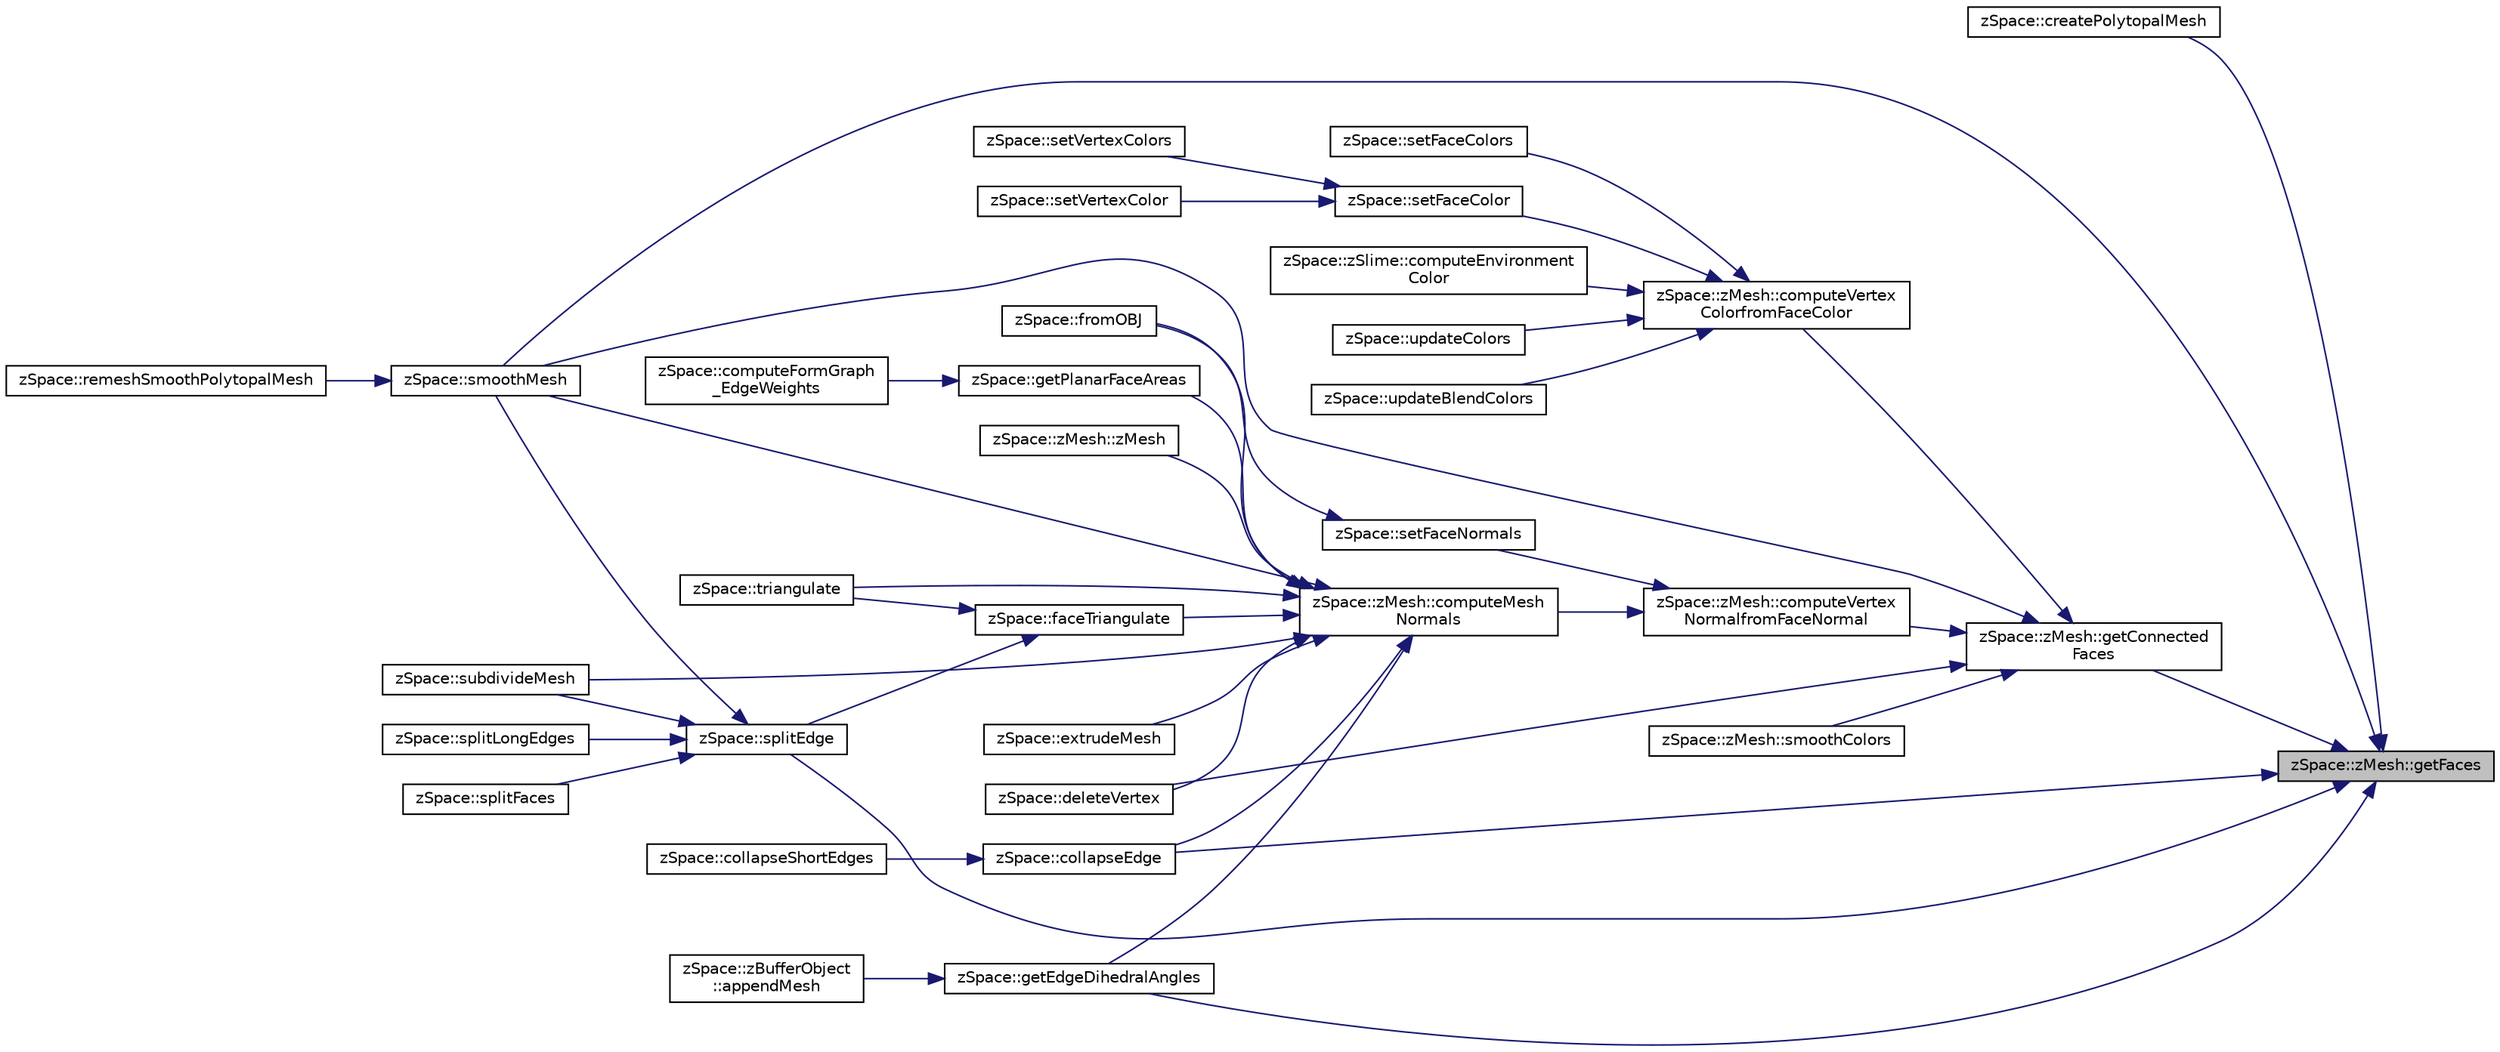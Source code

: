 digraph "zSpace::zMesh::getFaces"
{
 // LATEX_PDF_SIZE
  edge [fontname="Helvetica",fontsize="10",labelfontname="Helvetica",labelfontsize="10"];
  node [fontname="Helvetica",fontsize="10",shape=record];
  rankdir="RL";
  Node327 [label="zSpace::zMesh::getFaces",height=0.2,width=0.4,color="black", fillcolor="grey75", style="filled", fontcolor="black",tooltip="This method gets the faces attached to input zEdge."];
  Node327 -> Node328 [dir="back",color="midnightblue",fontsize="10",style="solid",fontname="Helvetica"];
  Node328 [label="zSpace::createPolytopalMesh",height=0.2,width=0.4,color="black", fillcolor="white", style="filled",URL="$group__z_polytopal.html#gaf251bb68cd900abe02f923fa4f54686c",tooltip="This method creates the polytopal mesh based on the input volume mesh and its center line graph."];
  Node327 -> Node329 [dir="back",color="midnightblue",fontsize="10",style="solid",fontname="Helvetica"];
  Node329 [label="zSpace::zMesh::getConnected\lFaces",height=0.2,width=0.4,color="black", fillcolor="white", style="filled",URL="$classz_space_1_1z_mesh.html#af37006a17bd4e6945860281a4cbef861",tooltip="This method gets the faces connected to input zVertex or zFace."];
  Node329 -> Node330 [dir="back",color="midnightblue",fontsize="10",style="solid",fontname="Helvetica"];
  Node330 [label="zSpace::zMesh::computeVertex\lColorfromFaceColor",height=0.2,width=0.4,color="black", fillcolor="white", style="filled",URL="$classz_space_1_1z_mesh.html#ae519ccec31ffee9fa16596724e04130c",tooltip="This method computes the vertex colors based on the face colors."];
  Node330 -> Node331 [dir="back",color="midnightblue",fontsize="10",style="solid",fontname="Helvetica"];
  Node331 [label="zSpace::zSlime::computeEnvironment\lColor",height=0.2,width=0.4,color="black", fillcolor="white", style="filled",URL="$classz_space_1_1z_slime.html#ade21722b5fa86c56ba25f733e060c79f",tooltip="This method computes the color value of each cell in the environment based on chemical A or agent occ..."];
  Node330 -> Node332 [dir="back",color="midnightblue",fontsize="10",style="solid",fontname="Helvetica"];
  Node332 [label="zSpace::updateColors",height=0.2,width=0.4,color="black", fillcolor="white", style="filled",URL="$group__z_field2_d_utilities.html#ga2b8f595bd1fccaa3086c7d841f3137c7",tooltip="This method updates the color values of the field mesh based on the scalar values...."];
  Node330 -> Node333 [dir="back",color="midnightblue",fontsize="10",style="solid",fontname="Helvetica"];
  Node333 [label="zSpace::updateBlendColors",height=0.2,width=0.4,color="black", fillcolor="white", style="filled",URL="$group__z_field2_d_utilities.html#ga98c941196d269404150977048849513f",tooltip="This method updates the color values of the field mesh based on the scalar values."];
  Node330 -> Node334 [dir="back",color="midnightblue",fontsize="10",style="solid",fontname="Helvetica"];
  Node334 [label="zSpace::setFaceColor",height=0.2,width=0.4,color="black", fillcolor="white", style="filled",URL="$group__z_mesh_utilities.html#ga3dc508ddd0979a3c05704b3a5f8c724e",tooltip="This method sets face color of all the faces to the input color."];
  Node334 -> Node335 [dir="back",color="midnightblue",fontsize="10",style="solid",fontname="Helvetica"];
  Node335 [label="zSpace::setVertexColor",height=0.2,width=0.4,color="black", fillcolor="white", style="filled",URL="$group__z_mesh_utilities.html#ga350a2d9332ce16b822a5169320a789a9",tooltip="This method sets vertex color of all the vertices to the input color."];
  Node334 -> Node336 [dir="back",color="midnightblue",fontsize="10",style="solid",fontname="Helvetica"];
  Node336 [label="zSpace::setVertexColors",height=0.2,width=0.4,color="black", fillcolor="white", style="filled",URL="$group__z_mesh_utilities.html#ga7eea2e4cbed233677f01622bbb290ba7",tooltip="This method sets vertex color of all the vertices with the input color contatiner."];
  Node330 -> Node337 [dir="back",color="midnightblue",fontsize="10",style="solid",fontname="Helvetica"];
  Node337 [label="zSpace::setFaceColors",height=0.2,width=0.4,color="black", fillcolor="white", style="filled",URL="$group__z_mesh_utilities.html#ga46a15e7c994f4fb6a25f8e7cd111e536",tooltip="This method sets face color of all the faces to the input color contatiner."];
  Node329 -> Node338 [dir="back",color="midnightblue",fontsize="10",style="solid",fontname="Helvetica"];
  Node338 [label="zSpace::zMesh::smoothColors",height=0.2,width=0.4,color="black", fillcolor="white", style="filled",URL="$classz_space_1_1z_mesh.html#a63e68abd857c24a63ad06d426b112d11",tooltip="This method smoothens the color attributes."];
  Node329 -> Node339 [dir="back",color="midnightblue",fontsize="10",style="solid",fontname="Helvetica"];
  Node339 [label="zSpace::zMesh::computeVertex\lNormalfromFaceNormal",height=0.2,width=0.4,color="black", fillcolor="white", style="filled",URL="$classz_space_1_1z_mesh.html#ac27b3838590a838a11243e4fd6ad0b6d",tooltip="This method computes the vertex normals based on the face normals."];
  Node339 -> Node340 [dir="back",color="midnightblue",fontsize="10",style="solid",fontname="Helvetica"];
  Node340 [label="zSpace::zMesh::computeMesh\lNormals",height=0.2,width=0.4,color="black", fillcolor="white", style="filled",URL="$classz_space_1_1z_mesh.html#a42be75e01f9b3704fcc85fd745952b22",tooltip="This method computes the normals assoicated with vertices and polygon faces ."];
  Node340 -> Node341 [dir="back",color="midnightblue",fontsize="10",style="solid",fontname="Helvetica"];
  Node341 [label="zSpace::zMesh::zMesh",height=0.2,width=0.4,color="black", fillcolor="white", style="filled",URL="$classz_space_1_1z_mesh.html#a127de8a508706826cc4a537ad7a1cc9c",tooltip="Overloaded constructor."];
  Node340 -> Node342 [dir="back",color="midnightblue",fontsize="10",style="solid",fontname="Helvetica"];
  Node342 [label="zSpace::faceTriangulate",height=0.2,width=0.4,color="black", fillcolor="white", style="filled",URL="$group__z_mesh_modifiers.html#ga436ab6f006de6e8dcd08c030fed4feb1",tooltip="This method triangulates the input face of the mesh."];
  Node342 -> Node343 [dir="back",color="midnightblue",fontsize="10",style="solid",fontname="Helvetica"];
  Node343 [label="zSpace::triangulate",height=0.2,width=0.4,color="black", fillcolor="white", style="filled",URL="$group__z_mesh_modifiers.html#ga75ee8f140a3311506a932b866523a1de",tooltip="This method triangulates the input mesh."];
  Node342 -> Node344 [dir="back",color="midnightblue",fontsize="10",style="solid",fontname="Helvetica"];
  Node344 [label="zSpace::splitEdge",height=0.2,width=0.4,color="black", fillcolor="white", style="filled",URL="$group__z_mesh_modifiers.html#gae7cb2380ed0e9717421bf19db5817cd6",tooltip="This method splits an edge and inserts a vertex along the edge at the input factor."];
  Node344 -> Node345 [dir="back",color="midnightblue",fontsize="10",style="solid",fontname="Helvetica"];
  Node345 [label="zSpace::splitFaces",height=0.2,width=0.4,color="black", fillcolor="white", style="filled",URL="$group__z_mesh_modifiers.html#gaeda022d590a10b38c94e75bc0e278d80",tooltip="This method splits a set of edges and faces of a mesh in a continuous manner."];
  Node344 -> Node346 [dir="back",color="midnightblue",fontsize="10",style="solid",fontname="Helvetica"];
  Node346 [label="zSpace::subdivideMesh",height=0.2,width=0.4,color="black", fillcolor="white", style="filled",URL="$group__z_mesh_modifiers.html#ga8c3af5dd0f40d6f82fd23ceead47dc64",tooltip="This method subdivides all the faces and edges of the mesh."];
  Node344 -> Node347 [dir="back",color="midnightblue",fontsize="10",style="solid",fontname="Helvetica"];
  Node347 [label="zSpace::smoothMesh",height=0.2,width=0.4,color="black", fillcolor="white", style="filled",URL="$group__z_mesh_modifiers.html#ga41f9be96453c21ac7b33b2991c284775",tooltip="This method applies Catmull-Clark subdivision to the mesh."];
  Node347 -> Node348 [dir="back",color="midnightblue",fontsize="10",style="solid",fontname="Helvetica"];
  Node348 [label="zSpace::remeshSmoothPolytopalMesh",height=0.2,width=0.4,color="black", fillcolor="white", style="filled",URL="$group__z_polytopal.html#ga5dd7e372cf8287c0434778b2e58d41f1",tooltip="This method remeshes the smoothed polytopal mesh to have rulings in ony one direction."];
  Node344 -> Node349 [dir="back",color="midnightblue",fontsize="10",style="solid",fontname="Helvetica"];
  Node349 [label="zSpace::splitLongEdges",height=0.2,width=0.4,color="black", fillcolor="white", style="filled",URL="$group__z_mesh_modifiers.html#gad707c82ae843ee9aa108c078161881ca",tooltip="This method splits an edge longer than the given input value at its midpoint and triangulates the mes..."];
  Node340 -> Node343 [dir="back",color="midnightblue",fontsize="10",style="solid",fontname="Helvetica"];
  Node340 -> Node350 [dir="back",color="midnightblue",fontsize="10",style="solid",fontname="Helvetica"];
  Node350 [label="zSpace::deleteVertex",height=0.2,width=0.4,color="black", fillcolor="white", style="filled",URL="$group__z_mesh_modifiers.html#ga20644ac4933b8ae055b0eb47a9df8420",tooltip="This method deletes the mesh vertex given by the input vertex index."];
  Node340 -> Node351 [dir="back",color="midnightblue",fontsize="10",style="solid",fontname="Helvetica"];
  Node351 [label="zSpace::collapseEdge",height=0.2,width=0.4,color="black", fillcolor="white", style="filled",URL="$group__z_mesh_modifiers.html#ga77533a4e95924fa8c030ba013eef1ec6",tooltip="This method collapses an edge into a vertex."];
  Node351 -> Node352 [dir="back",color="midnightblue",fontsize="10",style="solid",fontname="Helvetica"];
  Node352 [label="zSpace::collapseShortEdges",height=0.2,width=0.4,color="black", fillcolor="white", style="filled",URL="$group__z_mesh_modifiers.html#ga14350e97740cec4f835125fb286fc071",tooltip="This method collapses an edge shorter than the given minimum edge length value if the collapsing does..."];
  Node340 -> Node346 [dir="back",color="midnightblue",fontsize="10",style="solid",fontname="Helvetica"];
  Node340 -> Node347 [dir="back",color="midnightblue",fontsize="10",style="solid",fontname="Helvetica"];
  Node340 -> Node353 [dir="back",color="midnightblue",fontsize="10",style="solid",fontname="Helvetica"];
  Node353 [label="zSpace::getEdgeDihedralAngles",height=0.2,width=0.4,color="black", fillcolor="white", style="filled",URL="$group__z_mesh_utilities.html#gaf531920d8d86c1c508bec8c71d5d9954",tooltip="This method computes the dihedral angle per edge of zMesh."];
  Node353 -> Node354 [dir="back",color="midnightblue",fontsize="10",style="solid",fontname="Helvetica"];
  Node354 [label="zSpace::zBufferObject\l::appendMesh",height=0.2,width=0.4,color="black", fillcolor="white", style="filled",URL="$classz_space_1_1z_buffer_object.html#ac5e8e4b2d6a21dbf4e59ed55a8b8bc58",tooltip="This method appends zMesh to the buffer."];
  Node340 -> Node355 [dir="back",color="midnightblue",fontsize="10",style="solid",fontname="Helvetica"];
  Node355 [label="zSpace::getPlanarFaceAreas",height=0.2,width=0.4,color="black", fillcolor="white", style="filled",URL="$group__z_mesh_utilities.html#gaa37b5055021194293cbbba94644cd2d8",tooltip="This method computes the area of every face of the mesh. It works only for if the faces are planar."];
  Node355 -> Node356 [dir="back",color="midnightblue",fontsize="10",style="solid",fontname="Helvetica"];
  Node356 [label="zSpace::computeFormGraph\l_EdgeWeights",height=0.2,width=0.4,color="black", fillcolor="white", style="filled",URL="$group__z_polytopal.html#ga99afc82e0233ac5ab8729972e84b4d31",tooltip="This method computes the form graph edge weights based on the force volume mesh face areas."];
  Node340 -> Node357 [dir="back",color="midnightblue",fontsize="10",style="solid",fontname="Helvetica"];
  Node357 [label="zSpace::extrudeMesh",height=0.2,width=0.4,color="black", fillcolor="white", style="filled",URL="$group__z_mesh_utilities.html#ga6f2ce938aa8bb72d5b4649115d76d9c8",tooltip="This method returns an extruded mesh from the input mesh."];
  Node340 -> Node358 [dir="back",color="midnightblue",fontsize="10",style="solid",fontname="Helvetica"];
  Node358 [label="zSpace::fromOBJ",height=0.2,width=0.4,color="black", fillcolor="white", style="filled",URL="$group__z_i_o___mesh.html#gad60778d5e70ebdcc0bd24babf3afa810",tooltip="This method imports zMesh from an OBJ file."];
  Node339 -> Node359 [dir="back",color="midnightblue",fontsize="10",style="solid",fontname="Helvetica"];
  Node359 [label="zSpace::setFaceNormals",height=0.2,width=0.4,color="black", fillcolor="white", style="filled",URL="$group__z_mesh_utilities.html#ga70201847356b120e967968c37670801f",tooltip="This method sets face normals of all the faces to the input normal."];
  Node359 -> Node358 [dir="back",color="midnightblue",fontsize="10",style="solid",fontname="Helvetica"];
  Node329 -> Node350 [dir="back",color="midnightblue",fontsize="10",style="solid",fontname="Helvetica"];
  Node329 -> Node347 [dir="back",color="midnightblue",fontsize="10",style="solid",fontname="Helvetica"];
  Node327 -> Node351 [dir="back",color="midnightblue",fontsize="10",style="solid",fontname="Helvetica"];
  Node327 -> Node344 [dir="back",color="midnightblue",fontsize="10",style="solid",fontname="Helvetica"];
  Node327 -> Node347 [dir="back",color="midnightblue",fontsize="10",style="solid",fontname="Helvetica"];
  Node327 -> Node353 [dir="back",color="midnightblue",fontsize="10",style="solid",fontname="Helvetica"];
}
